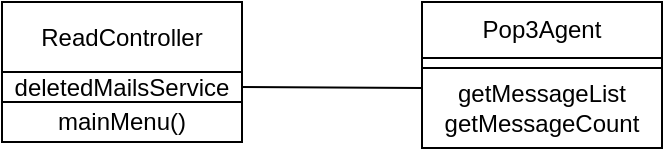 <mxfile version="24.4.6" type="device">
  <diagram name="페이지-1" id="vwO_KQJeFnZF6xD4YGcY">
    <mxGraphModel dx="792" dy="984" grid="1" gridSize="10" guides="1" tooltips="1" connect="1" arrows="1" fold="1" page="1" pageScale="1" pageWidth="827" pageHeight="1169" math="0" shadow="0">
      <root>
        <mxCell id="0" />
        <mxCell id="1" parent="0" />
        <mxCell id="CqR2AaH4hSOGVCZl1eH8-1" value="&lt;div&gt;&lt;span style=&quot;background-color: initial;&quot;&gt;ReadController&lt;/span&gt;&lt;br&gt;&lt;/div&gt;" style="rounded=0;whiteSpace=wrap;html=1;" parent="1" vertex="1">
          <mxGeometry x="330" y="490" width="120" height="35" as="geometry" />
        </mxCell>
        <mxCell id="CqR2AaH4hSOGVCZl1eH8-2" value="mainMenu()" style="rounded=0;whiteSpace=wrap;html=1;" parent="1" vertex="1">
          <mxGeometry x="330" y="540" width="120" height="20" as="geometry" />
        </mxCell>
        <mxCell id="CqR2AaH4hSOGVCZl1eH8-3" value="&lt;div&gt;&lt;span style=&quot;background-color: initial;&quot;&gt;Pop3Agent&lt;/span&gt;&lt;br&gt;&lt;/div&gt;" style="rounded=0;whiteSpace=wrap;html=1;" parent="1" vertex="1">
          <mxGeometry x="540" y="490" width="120" height="28" as="geometry" />
        </mxCell>
        <mxCell id="CqR2AaH4hSOGVCZl1eH8-4" value="getMessageList&lt;div&gt;getMessageCount&lt;/div&gt;" style="rounded=0;whiteSpace=wrap;html=1;" parent="1" vertex="1">
          <mxGeometry x="540" y="523" width="120" height="40" as="geometry" />
        </mxCell>
        <mxCell id="CqR2AaH4hSOGVCZl1eH8-5" value="deletedMailsService" style="rounded=0;whiteSpace=wrap;html=1;" parent="1" vertex="1">
          <mxGeometry x="330" y="525" width="120" height="15" as="geometry" />
        </mxCell>
        <mxCell id="CqR2AaH4hSOGVCZl1eH8-6" value="" style="endArrow=none;html=1;rounded=0;entryX=0;entryY=0.25;entryDx=0;entryDy=0;exitX=1;exitY=0.5;exitDx=0;exitDy=0;" parent="1" source="CqR2AaH4hSOGVCZl1eH8-5" target="CqR2AaH4hSOGVCZl1eH8-4" edge="1">
          <mxGeometry width="50" height="50" relative="1" as="geometry">
            <mxPoint x="440" y="680" as="sourcePoint" />
            <mxPoint x="490" y="630" as="targetPoint" />
          </mxGeometry>
        </mxCell>
        <mxCell id="CqR2AaH4hSOGVCZl1eH8-7" value="" style="rounded=0;whiteSpace=wrap;html=1;" parent="1" vertex="1">
          <mxGeometry x="540" y="518" width="120" height="5" as="geometry" />
        </mxCell>
      </root>
    </mxGraphModel>
  </diagram>
</mxfile>
